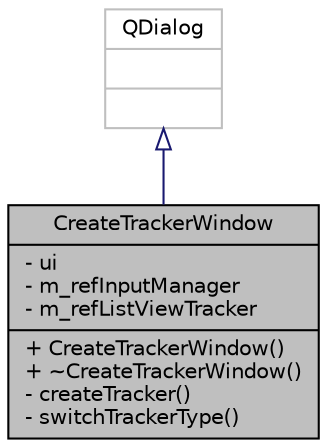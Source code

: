 digraph "CreateTrackerWindow"
{
 // LATEX_PDF_SIZE
  edge [fontname="Helvetica",fontsize="10",labelfontname="Helvetica",labelfontsize="10"];
  node [fontname="Helvetica",fontsize="10",shape=record];
  Node1 [label="{CreateTrackerWindow\n|- ui\l- m_refInputManager\l- m_refListViewTracker\l|+ CreateTrackerWindow()\l+ ~CreateTrackerWindow()\l- createTracker()\l- switchTrackerType()\l}",height=0.2,width=0.4,color="black", fillcolor="grey75", style="filled", fontcolor="black",tooltip="dialog for creating new trackers"];
  Node2 -> Node1 [dir="back",color="midnightblue",fontsize="10",style="solid",arrowtail="onormal",fontname="Helvetica"];
  Node2 [label="{QDialog\n||}",height=0.2,width=0.4,color="grey75", fillcolor="white", style="filled",tooltip=" "];
}
